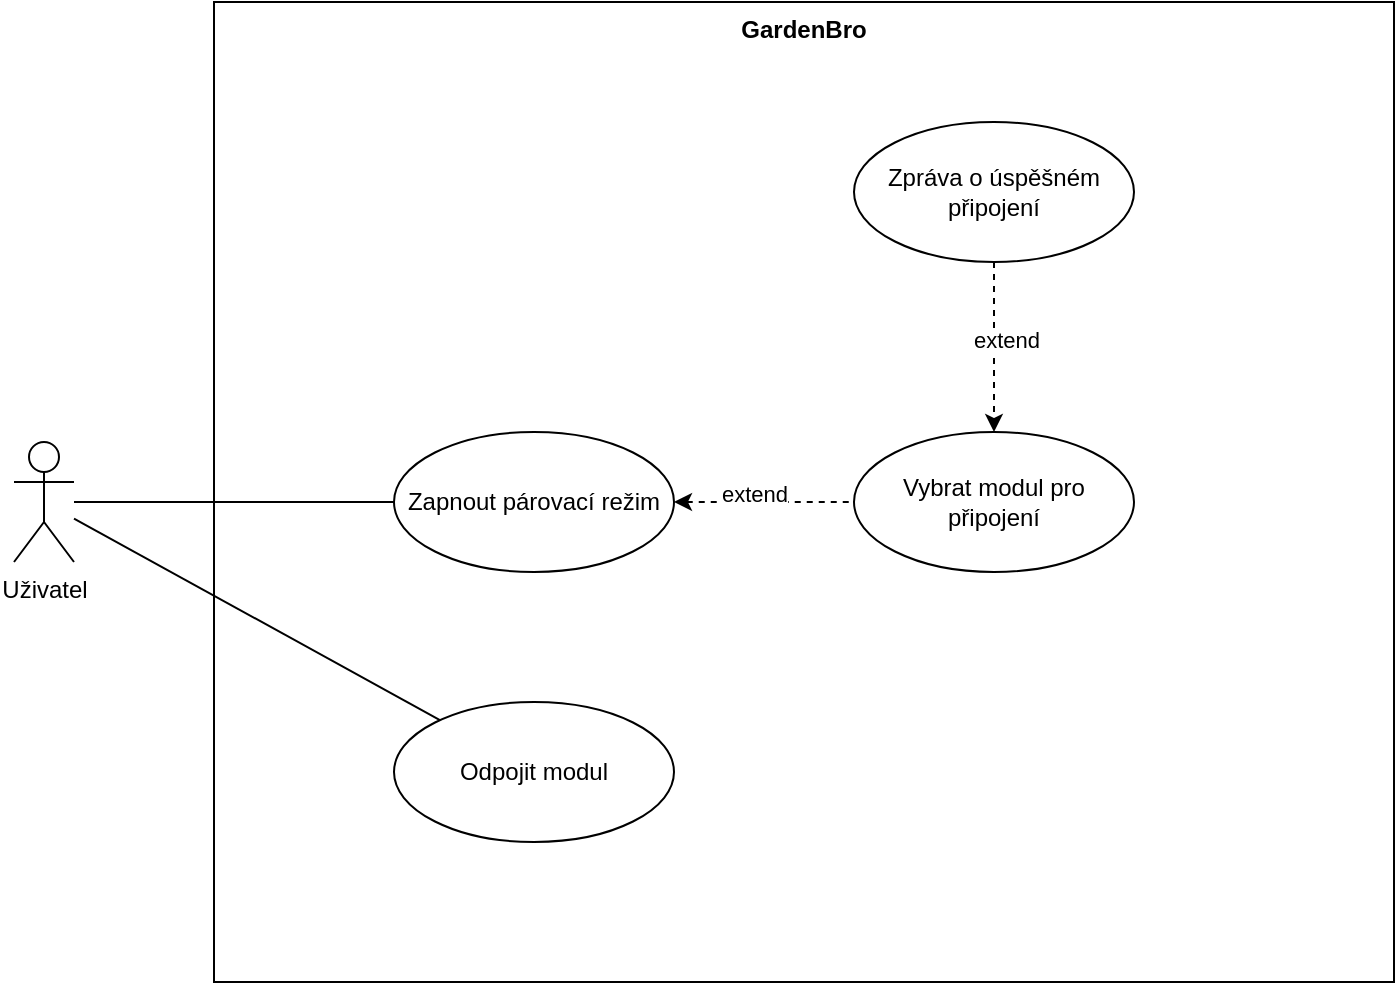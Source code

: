 <mxfile version="24.7.17">
  <diagram name="Page-1" id="b5HxOsTOOe5hyNckpdll">
    <mxGraphModel dx="988" dy="573" grid="1" gridSize="10" guides="1" tooltips="1" connect="1" arrows="1" fold="1" page="1" pageScale="1" pageWidth="1654" pageHeight="2336" math="0" shadow="0">
      <root>
        <mxCell id="0" />
        <mxCell id="1" parent="0" />
        <mxCell id="KVAP_4HlwHjWqDhnZpln-1" value="GardenBro" style="shape=rect;html=1;verticalAlign=top;fontStyle=1;whiteSpace=wrap;align=center;" vertex="1" parent="1">
          <mxGeometry x="400" y="250" width="590" height="490" as="geometry" />
        </mxCell>
        <mxCell id="KVAP_4HlwHjWqDhnZpln-4" style="edgeStyle=orthogonalEdgeStyle;rounded=0;orthogonalLoop=1;jettySize=auto;html=1;endArrow=none;endFill=0;" edge="1" parent="1" source="KVAP_4HlwHjWqDhnZpln-2" target="KVAP_4HlwHjWqDhnZpln-5">
          <mxGeometry relative="1" as="geometry">
            <mxPoint x="450" y="500" as="targetPoint" />
          </mxGeometry>
        </mxCell>
        <mxCell id="KVAP_4HlwHjWqDhnZpln-18" style="rounded=0;orthogonalLoop=1;jettySize=auto;html=1;endArrow=none;endFill=0;" edge="1" parent="1" source="KVAP_4HlwHjWqDhnZpln-2" target="KVAP_4HlwHjWqDhnZpln-17">
          <mxGeometry relative="1" as="geometry" />
        </mxCell>
        <mxCell id="KVAP_4HlwHjWqDhnZpln-2" value="Uživatel" style="shape=umlActor;html=1;verticalLabelPosition=bottom;verticalAlign=top;align=center;" vertex="1" parent="1">
          <mxGeometry x="300" y="470" width="30" height="60" as="geometry" />
        </mxCell>
        <mxCell id="KVAP_4HlwHjWqDhnZpln-9" style="edgeStyle=orthogonalEdgeStyle;rounded=0;orthogonalLoop=1;jettySize=auto;html=1;dashed=1;startArrow=classic;startFill=1;endArrow=none;endFill=0;" edge="1" parent="1" source="KVAP_4HlwHjWqDhnZpln-5" target="KVAP_4HlwHjWqDhnZpln-8">
          <mxGeometry relative="1" as="geometry" />
        </mxCell>
        <mxCell id="KVAP_4HlwHjWqDhnZpln-10" value="Text" style="edgeLabel;html=1;align=center;verticalAlign=middle;resizable=0;points=[];" vertex="1" connectable="0" parent="KVAP_4HlwHjWqDhnZpln-9">
          <mxGeometry x="-0.171" y="1" relative="1" as="geometry">
            <mxPoint as="offset" />
          </mxGeometry>
        </mxCell>
        <mxCell id="KVAP_4HlwHjWqDhnZpln-11" value="extend" style="edgeLabel;html=1;align=center;verticalAlign=middle;resizable=0;points=[];" vertex="1" connectable="0" parent="KVAP_4HlwHjWqDhnZpln-9">
          <mxGeometry x="-0.113" y="4" relative="1" as="geometry">
            <mxPoint as="offset" />
          </mxGeometry>
        </mxCell>
        <mxCell id="KVAP_4HlwHjWqDhnZpln-5" value="Zapnout párovací režim" style="ellipse;whiteSpace=wrap;html=1;" vertex="1" parent="1">
          <mxGeometry x="490" y="465" width="140" height="70" as="geometry" />
        </mxCell>
        <mxCell id="KVAP_4HlwHjWqDhnZpln-8" value="Vybrat modul pro připojení" style="ellipse;whiteSpace=wrap;html=1;" vertex="1" parent="1">
          <mxGeometry x="720" y="465" width="140" height="70" as="geometry" />
        </mxCell>
        <mxCell id="KVAP_4HlwHjWqDhnZpln-15" style="edgeStyle=orthogonalEdgeStyle;rounded=0;orthogonalLoop=1;jettySize=auto;html=1;dashed=1;" edge="1" parent="1" source="KVAP_4HlwHjWqDhnZpln-14" target="KVAP_4HlwHjWqDhnZpln-8">
          <mxGeometry relative="1" as="geometry" />
        </mxCell>
        <mxCell id="KVAP_4HlwHjWqDhnZpln-16" value="extend" style="edgeLabel;html=1;align=center;verticalAlign=middle;resizable=0;points=[];" vertex="1" connectable="0" parent="KVAP_4HlwHjWqDhnZpln-15">
          <mxGeometry x="-0.08" y="6" relative="1" as="geometry">
            <mxPoint as="offset" />
          </mxGeometry>
        </mxCell>
        <mxCell id="KVAP_4HlwHjWqDhnZpln-14" value="Zpráva o úspěšném připojení" style="ellipse;whiteSpace=wrap;html=1;" vertex="1" parent="1">
          <mxGeometry x="720" y="310" width="140" height="70" as="geometry" />
        </mxCell>
        <mxCell id="KVAP_4HlwHjWqDhnZpln-17" value="Odpojit modul" style="ellipse;whiteSpace=wrap;html=1;" vertex="1" parent="1">
          <mxGeometry x="490" y="600" width="140" height="70" as="geometry" />
        </mxCell>
      </root>
    </mxGraphModel>
  </diagram>
</mxfile>

